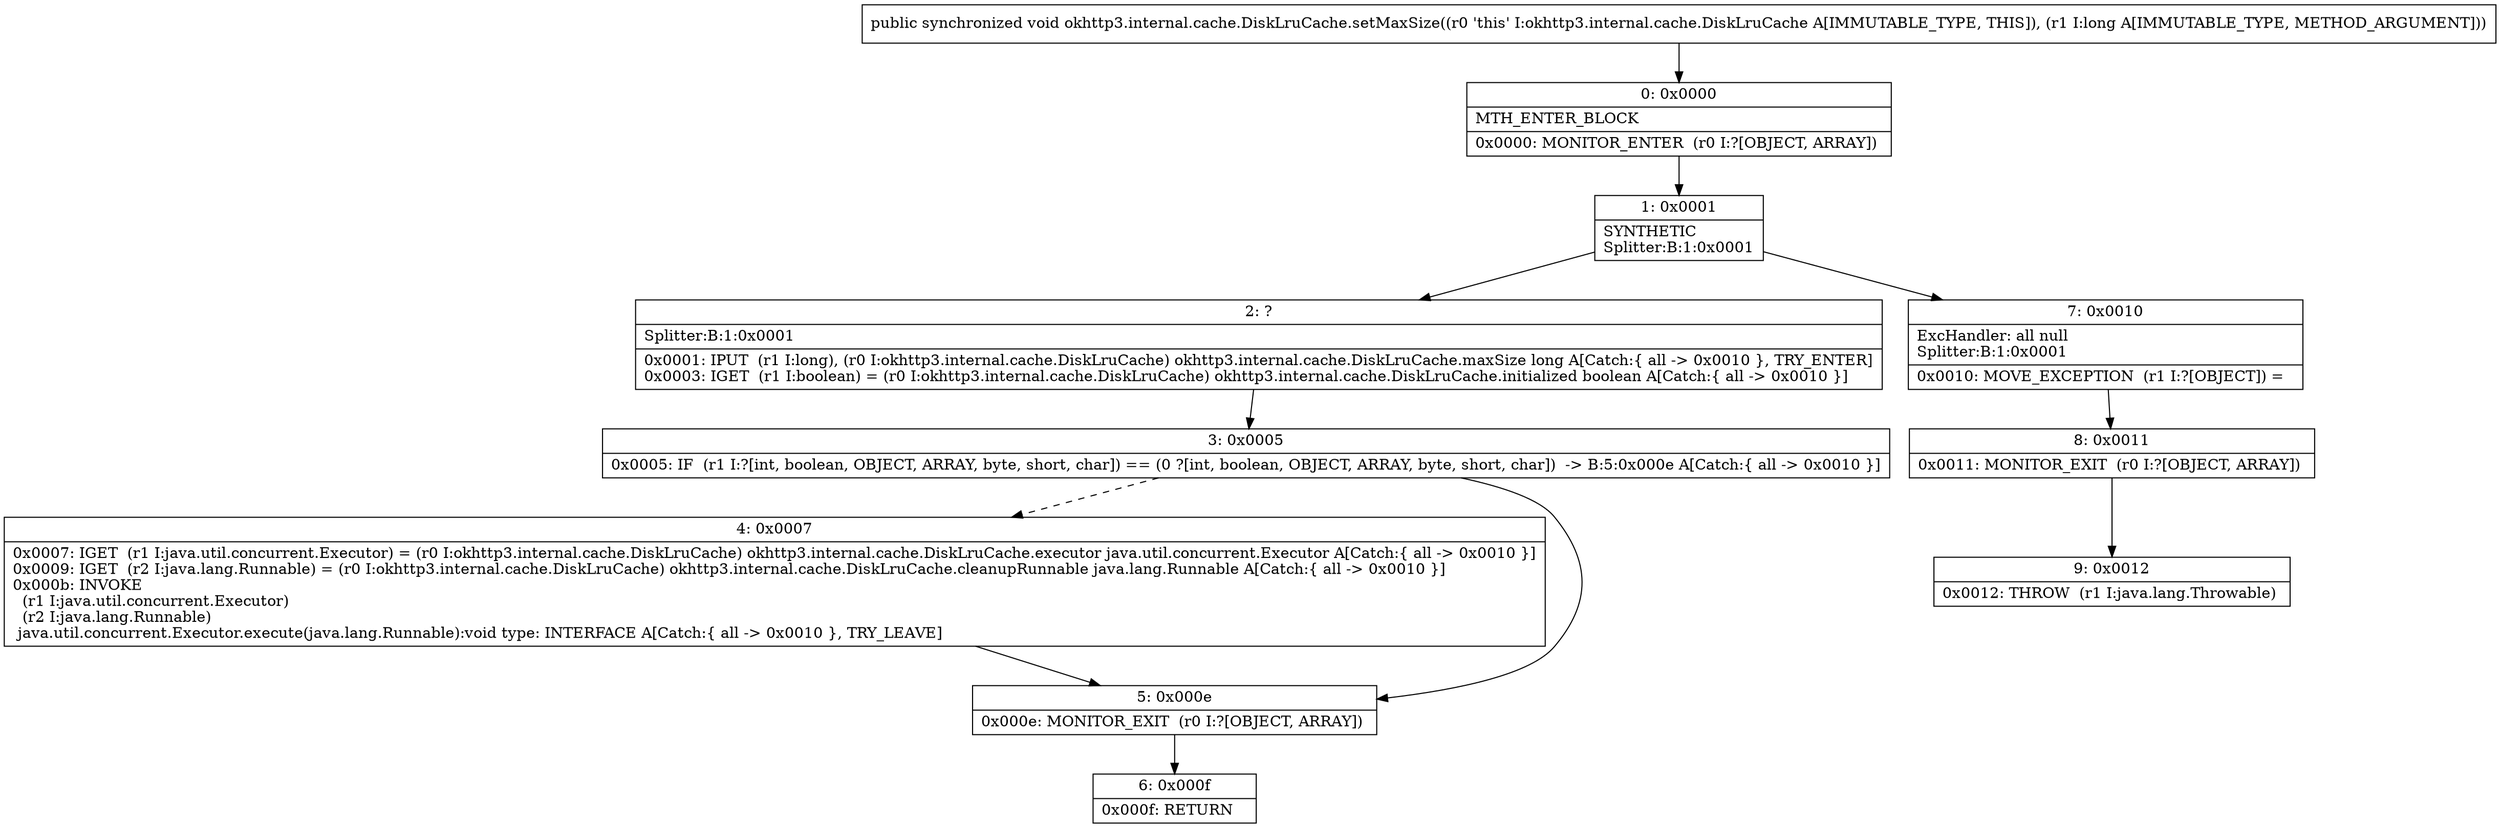 digraph "CFG forokhttp3.internal.cache.DiskLruCache.setMaxSize(J)V" {
Node_0 [shape=record,label="{0\:\ 0x0000|MTH_ENTER_BLOCK\l|0x0000: MONITOR_ENTER  (r0 I:?[OBJECT, ARRAY]) \l}"];
Node_1 [shape=record,label="{1\:\ 0x0001|SYNTHETIC\lSplitter:B:1:0x0001\l}"];
Node_2 [shape=record,label="{2\:\ ?|Splitter:B:1:0x0001\l|0x0001: IPUT  (r1 I:long), (r0 I:okhttp3.internal.cache.DiskLruCache) okhttp3.internal.cache.DiskLruCache.maxSize long A[Catch:\{ all \-\> 0x0010 \}, TRY_ENTER]\l0x0003: IGET  (r1 I:boolean) = (r0 I:okhttp3.internal.cache.DiskLruCache) okhttp3.internal.cache.DiskLruCache.initialized boolean A[Catch:\{ all \-\> 0x0010 \}]\l}"];
Node_3 [shape=record,label="{3\:\ 0x0005|0x0005: IF  (r1 I:?[int, boolean, OBJECT, ARRAY, byte, short, char]) == (0 ?[int, boolean, OBJECT, ARRAY, byte, short, char])  \-\> B:5:0x000e A[Catch:\{ all \-\> 0x0010 \}]\l}"];
Node_4 [shape=record,label="{4\:\ 0x0007|0x0007: IGET  (r1 I:java.util.concurrent.Executor) = (r0 I:okhttp3.internal.cache.DiskLruCache) okhttp3.internal.cache.DiskLruCache.executor java.util.concurrent.Executor A[Catch:\{ all \-\> 0x0010 \}]\l0x0009: IGET  (r2 I:java.lang.Runnable) = (r0 I:okhttp3.internal.cache.DiskLruCache) okhttp3.internal.cache.DiskLruCache.cleanupRunnable java.lang.Runnable A[Catch:\{ all \-\> 0x0010 \}]\l0x000b: INVOKE  \l  (r1 I:java.util.concurrent.Executor)\l  (r2 I:java.lang.Runnable)\l java.util.concurrent.Executor.execute(java.lang.Runnable):void type: INTERFACE A[Catch:\{ all \-\> 0x0010 \}, TRY_LEAVE]\l}"];
Node_5 [shape=record,label="{5\:\ 0x000e|0x000e: MONITOR_EXIT  (r0 I:?[OBJECT, ARRAY]) \l}"];
Node_6 [shape=record,label="{6\:\ 0x000f|0x000f: RETURN   \l}"];
Node_7 [shape=record,label="{7\:\ 0x0010|ExcHandler: all null\lSplitter:B:1:0x0001\l|0x0010: MOVE_EXCEPTION  (r1 I:?[OBJECT]) =  \l}"];
Node_8 [shape=record,label="{8\:\ 0x0011|0x0011: MONITOR_EXIT  (r0 I:?[OBJECT, ARRAY]) \l}"];
Node_9 [shape=record,label="{9\:\ 0x0012|0x0012: THROW  (r1 I:java.lang.Throwable) \l}"];
MethodNode[shape=record,label="{public synchronized void okhttp3.internal.cache.DiskLruCache.setMaxSize((r0 'this' I:okhttp3.internal.cache.DiskLruCache A[IMMUTABLE_TYPE, THIS]), (r1 I:long A[IMMUTABLE_TYPE, METHOD_ARGUMENT])) }"];
MethodNode -> Node_0;
Node_0 -> Node_1;
Node_1 -> Node_2;
Node_1 -> Node_7;
Node_2 -> Node_3;
Node_3 -> Node_4[style=dashed];
Node_3 -> Node_5;
Node_4 -> Node_5;
Node_5 -> Node_6;
Node_7 -> Node_8;
Node_8 -> Node_9;
}

